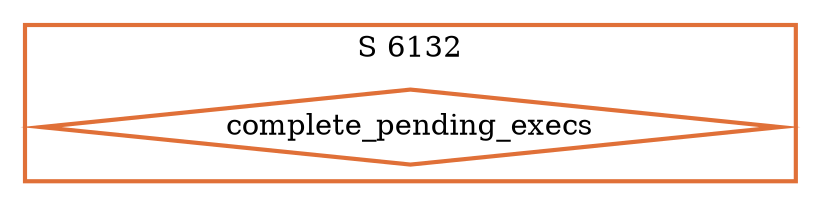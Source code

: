 digraph G {
  ratio=0.500000;
  "UV complete_pending_execs (6132)" [shape=diamond,
                                      label="complete_pending_execs",
                                      color="#E07038", style=bold];
  
  subgraph cluster_6132 { label="S 6132";
    color="#E07038";
    style=bold;
    "UV complete_pending_execs (6132)"; };
  
  
  }